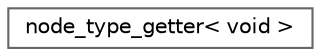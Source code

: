 digraph "Graphical Class Hierarchy"
{
 // LATEX_PDF_SIZE
  bgcolor="transparent";
  edge [fontname=Helvetica,fontsize=10,labelfontname=Helvetica,labelfontsize=10];
  node [fontname=Helvetica,fontsize=10,shape=box,height=0.2,width=0.4];
  rankdir="LR";
  Node0 [id="Node000000",label="node_type_getter\< void \>",height=0.2,width=0.4,color="grey40", fillcolor="white", style="filled",URL="$structnode__type__getter_3_01void_01_4.html",tooltip=" "];
}
